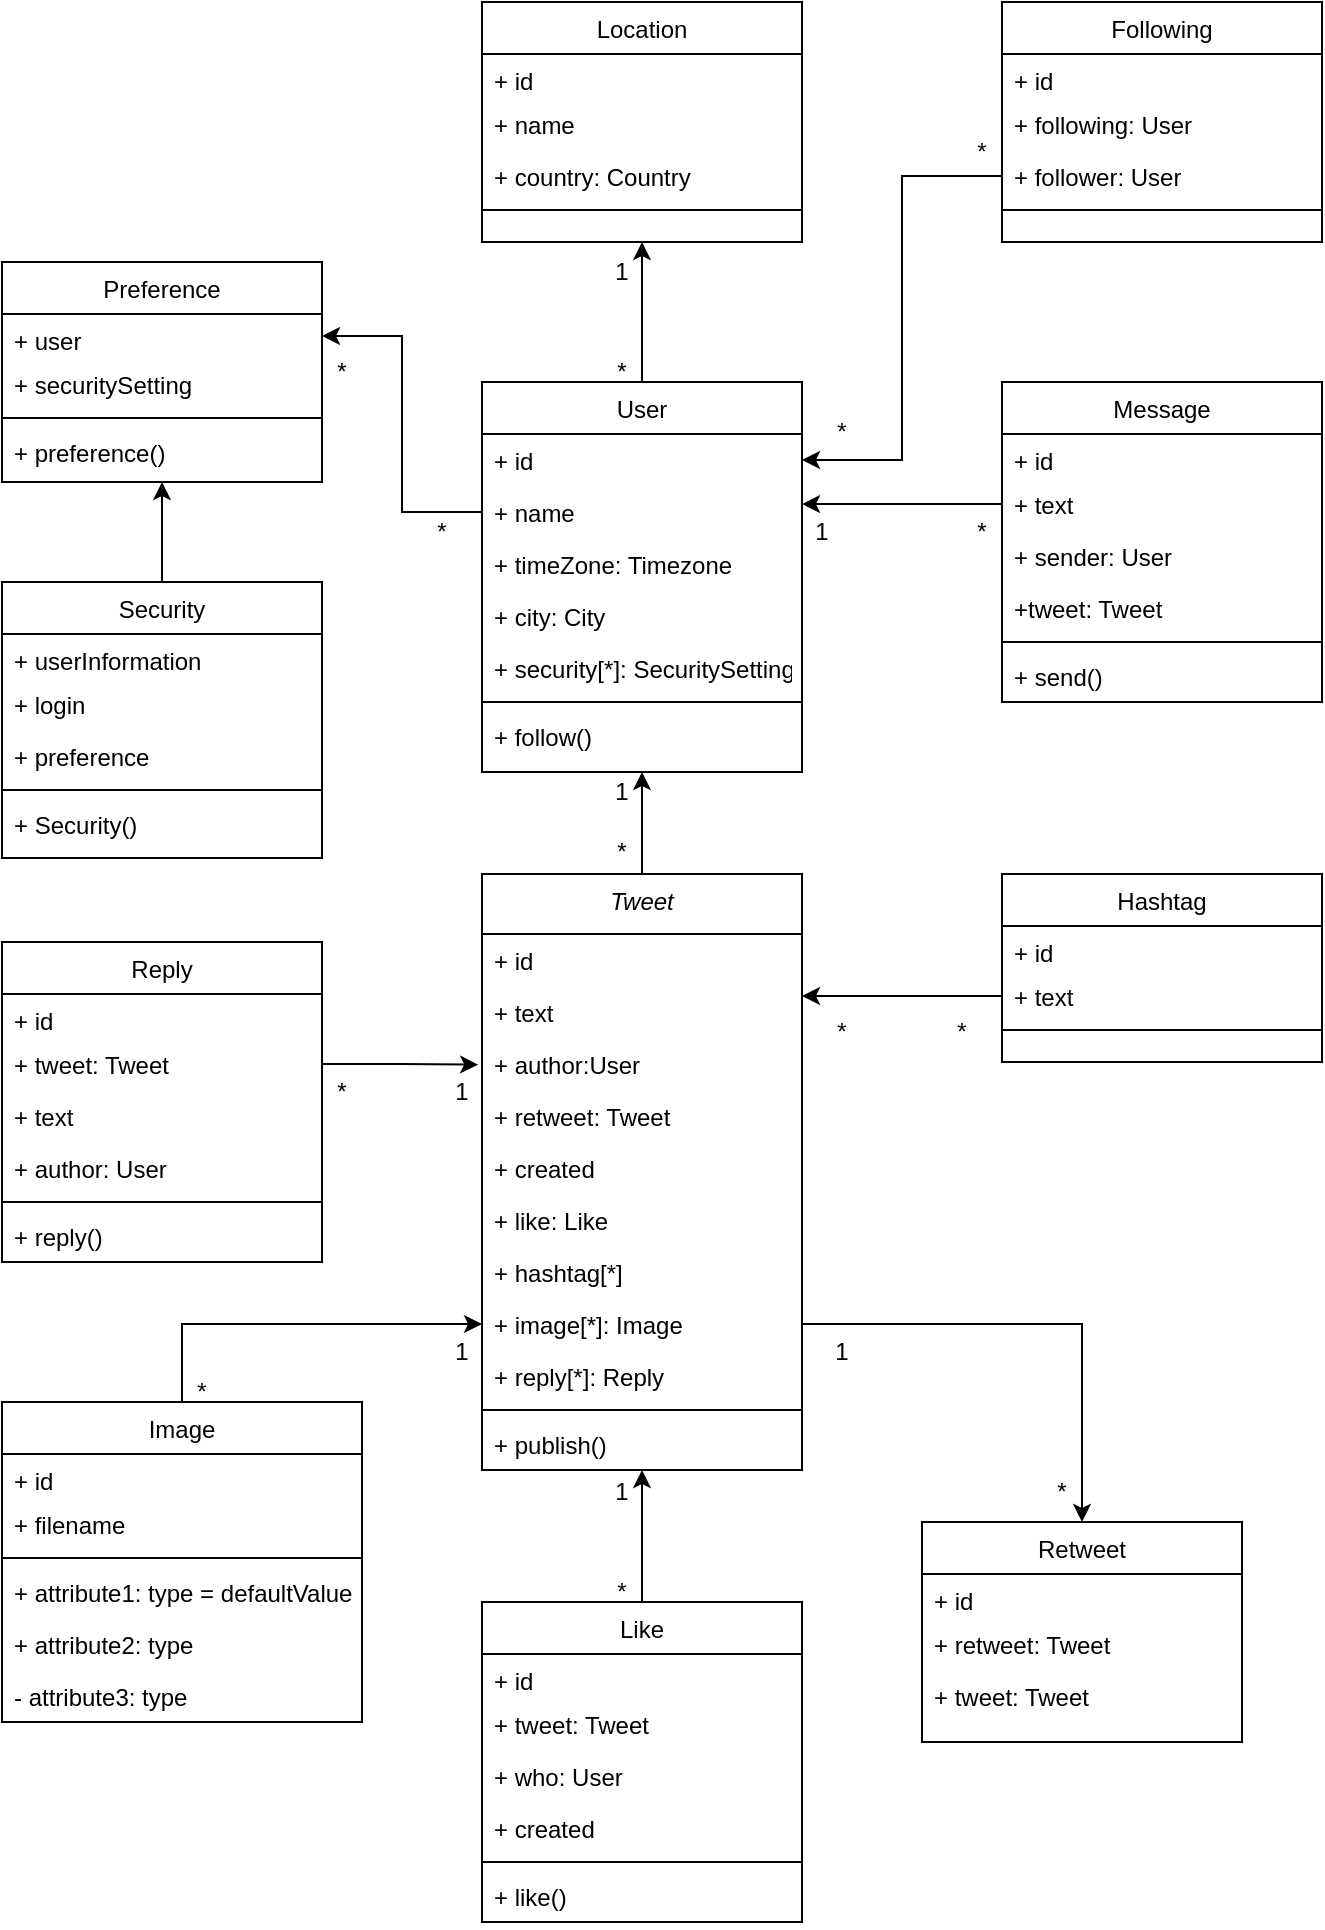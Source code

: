 <mxfile version="21.1.2" type="device">
  <diagram id="C5RBs43oDa-KdzZeNtuy" name="Page-1">
    <mxGraphModel dx="1232" dy="1187" grid="1" gridSize="10" guides="1" tooltips="1" connect="1" arrows="1" fold="1" page="1" pageScale="1" pageWidth="827" pageHeight="1169" math="0" shadow="0">
      <root>
        <mxCell id="WIyWlLk6GJQsqaUBKTNV-0" />
        <mxCell id="WIyWlLk6GJQsqaUBKTNV-1" parent="WIyWlLk6GJQsqaUBKTNV-0" />
        <mxCell id="5yYqXXf3GBXcHIRcyb47-13" style="edgeStyle=orthogonalEdgeStyle;rounded=0;orthogonalLoop=1;jettySize=auto;html=1;exitX=0.5;exitY=0;exitDx=0;exitDy=0;entryX=0.5;entryY=1;entryDx=0;entryDy=0;" edge="1" parent="WIyWlLk6GJQsqaUBKTNV-1" source="zkfFHV4jXpPFQw0GAbJ--0" target="zkfFHV4jXpPFQw0GAbJ--17">
          <mxGeometry relative="1" as="geometry" />
        </mxCell>
        <mxCell id="zkfFHV4jXpPFQw0GAbJ--0" value="Tweet" style="swimlane;fontStyle=2;align=center;verticalAlign=top;childLayout=stackLayout;horizontal=1;startSize=30;horizontalStack=0;resizeParent=1;resizeLast=0;collapsible=1;marginBottom=0;rounded=0;shadow=0;strokeWidth=1;" parent="WIyWlLk6GJQsqaUBKTNV-1" vertex="1">
          <mxGeometry x="330" y="436" width="160" height="298" as="geometry">
            <mxRectangle x="230" y="140" width="160" height="26" as="alternateBounds" />
          </mxGeometry>
        </mxCell>
        <mxCell id="zkfFHV4jXpPFQw0GAbJ--1" value="+ id" style="text;align=left;verticalAlign=top;spacingLeft=4;spacingRight=4;overflow=hidden;rotatable=0;points=[[0,0.5],[1,0.5]];portConstraint=eastwest;" parent="zkfFHV4jXpPFQw0GAbJ--0" vertex="1">
          <mxGeometry y="30" width="160" height="26" as="geometry" />
        </mxCell>
        <mxCell id="zkfFHV4jXpPFQw0GAbJ--2" value="+ text" style="text;align=left;verticalAlign=top;spacingLeft=4;spacingRight=4;overflow=hidden;rotatable=0;points=[[0,0.5],[1,0.5]];portConstraint=eastwest;rounded=0;shadow=0;html=0;" parent="zkfFHV4jXpPFQw0GAbJ--0" vertex="1">
          <mxGeometry y="56" width="160" height="26" as="geometry" />
        </mxCell>
        <mxCell id="zkfFHV4jXpPFQw0GAbJ--3" value="+ author:User" style="text;align=left;verticalAlign=top;spacingLeft=4;spacingRight=4;overflow=hidden;rotatable=0;points=[[0,0.5],[1,0.5]];portConstraint=eastwest;rounded=0;shadow=0;html=0;" parent="zkfFHV4jXpPFQw0GAbJ--0" vertex="1">
          <mxGeometry y="82" width="160" height="26" as="geometry" />
        </mxCell>
        <mxCell id="zkfFHV4jXpPFQw0GAbJ--5" value="+ retweet: Tweet" style="text;align=left;verticalAlign=top;spacingLeft=4;spacingRight=4;overflow=hidden;rotatable=0;points=[[0,0.5],[1,0.5]];portConstraint=eastwest;" parent="zkfFHV4jXpPFQw0GAbJ--0" vertex="1">
          <mxGeometry y="108" width="160" height="26" as="geometry" />
        </mxCell>
        <mxCell id="5yYqXXf3GBXcHIRcyb47-4" value="+ created" style="text;align=left;verticalAlign=top;spacingLeft=4;spacingRight=4;overflow=hidden;rotatable=0;points=[[0,0.5],[1,0.5]];portConstraint=eastwest;" vertex="1" parent="zkfFHV4jXpPFQw0GAbJ--0">
          <mxGeometry y="134" width="160" height="26" as="geometry" />
        </mxCell>
        <mxCell id="5yYqXXf3GBXcHIRcyb47-5" value="+ like: Like" style="text;align=left;verticalAlign=top;spacingLeft=4;spacingRight=4;overflow=hidden;rotatable=0;points=[[0,0.5],[1,0.5]];portConstraint=eastwest;" vertex="1" parent="zkfFHV4jXpPFQw0GAbJ--0">
          <mxGeometry y="160" width="160" height="26" as="geometry" />
        </mxCell>
        <mxCell id="5yYqXXf3GBXcHIRcyb47-6" value="+ hashtag[*]" style="text;align=left;verticalAlign=top;spacingLeft=4;spacingRight=4;overflow=hidden;rotatable=0;points=[[0,0.5],[1,0.5]];portConstraint=eastwest;" vertex="1" parent="zkfFHV4jXpPFQw0GAbJ--0">
          <mxGeometry y="186" width="160" height="26" as="geometry" />
        </mxCell>
        <mxCell id="5yYqXXf3GBXcHIRcyb47-7" value="+ image[*]: Image" style="text;align=left;verticalAlign=top;spacingLeft=4;spacingRight=4;overflow=hidden;rotatable=0;points=[[0,0.5],[1,0.5]];portConstraint=eastwest;" vertex="1" parent="zkfFHV4jXpPFQw0GAbJ--0">
          <mxGeometry y="212" width="160" height="26" as="geometry" />
        </mxCell>
        <mxCell id="5yYqXXf3GBXcHIRcyb47-8" value="+ reply[*]: Reply" style="text;align=left;verticalAlign=top;spacingLeft=4;spacingRight=4;overflow=hidden;rotatable=0;points=[[0,0.5],[1,0.5]];portConstraint=eastwest;" vertex="1" parent="zkfFHV4jXpPFQw0GAbJ--0">
          <mxGeometry y="238" width="160" height="26" as="geometry" />
        </mxCell>
        <mxCell id="zkfFHV4jXpPFQw0GAbJ--4" value="" style="line;html=1;strokeWidth=1;align=left;verticalAlign=middle;spacingTop=-1;spacingLeft=3;spacingRight=3;rotatable=0;labelPosition=right;points=[];portConstraint=eastwest;" parent="zkfFHV4jXpPFQw0GAbJ--0" vertex="1">
          <mxGeometry y="264" width="160" height="8" as="geometry" />
        </mxCell>
        <mxCell id="5yYqXXf3GBXcHIRcyb47-9" value="+ publish()&#xa;" style="text;align=left;verticalAlign=top;spacingLeft=4;spacingRight=4;overflow=hidden;rotatable=0;points=[[0,0.5],[1,0.5]];portConstraint=eastwest;" vertex="1" parent="zkfFHV4jXpPFQw0GAbJ--0">
          <mxGeometry y="272" width="160" height="26" as="geometry" />
        </mxCell>
        <mxCell id="zkfFHV4jXpPFQw0GAbJ--6" value="Following" style="swimlane;fontStyle=0;align=center;verticalAlign=top;childLayout=stackLayout;horizontal=1;startSize=26;horizontalStack=0;resizeParent=1;resizeLast=0;collapsible=1;marginBottom=0;rounded=0;shadow=0;strokeWidth=1;" parent="WIyWlLk6GJQsqaUBKTNV-1" vertex="1">
          <mxGeometry x="590" width="160" height="120" as="geometry">
            <mxRectangle x="130" y="380" width="160" height="26" as="alternateBounds" />
          </mxGeometry>
        </mxCell>
        <mxCell id="zkfFHV4jXpPFQw0GAbJ--7" value="+ id" style="text;align=left;verticalAlign=top;spacingLeft=4;spacingRight=4;overflow=hidden;rotatable=0;points=[[0,0.5],[1,0.5]];portConstraint=eastwest;" parent="zkfFHV4jXpPFQw0GAbJ--6" vertex="1">
          <mxGeometry y="26" width="160" height="22" as="geometry" />
        </mxCell>
        <mxCell id="zkfFHV4jXpPFQw0GAbJ--8" value="+ following: User" style="text;align=left;verticalAlign=top;spacingLeft=4;spacingRight=4;overflow=hidden;rotatable=0;points=[[0,0.5],[1,0.5]];portConstraint=eastwest;rounded=0;shadow=0;html=0;" parent="zkfFHV4jXpPFQw0GAbJ--6" vertex="1">
          <mxGeometry y="48" width="160" height="26" as="geometry" />
        </mxCell>
        <mxCell id="zkfFHV4jXpPFQw0GAbJ--10" value="+ follower: User" style="text;align=left;verticalAlign=top;spacingLeft=4;spacingRight=4;overflow=hidden;rotatable=0;points=[[0,0.5],[1,0.5]];portConstraint=eastwest;fontStyle=0" parent="zkfFHV4jXpPFQw0GAbJ--6" vertex="1">
          <mxGeometry y="74" width="160" height="26" as="geometry" />
        </mxCell>
        <mxCell id="zkfFHV4jXpPFQw0GAbJ--9" value="" style="line;html=1;strokeWidth=1;align=left;verticalAlign=middle;spacingTop=-1;spacingLeft=3;spacingRight=3;rotatable=0;labelPosition=right;points=[];portConstraint=eastwest;" parent="zkfFHV4jXpPFQw0GAbJ--6" vertex="1">
          <mxGeometry y="100" width="160" height="8" as="geometry" />
        </mxCell>
        <mxCell id="5yYqXXf3GBXcHIRcyb47-88" style="edgeStyle=orthogonalEdgeStyle;rounded=0;orthogonalLoop=1;jettySize=auto;html=1;exitX=0.5;exitY=0;exitDx=0;exitDy=0;entryX=0.5;entryY=1;entryDx=0;entryDy=0;" edge="1" parent="WIyWlLk6GJQsqaUBKTNV-1" source="zkfFHV4jXpPFQw0GAbJ--17" target="5yYqXXf3GBXcHIRcyb47-82">
          <mxGeometry relative="1" as="geometry" />
        </mxCell>
        <mxCell id="zkfFHV4jXpPFQw0GAbJ--17" value="User" style="swimlane;fontStyle=0;align=center;verticalAlign=top;childLayout=stackLayout;horizontal=1;startSize=26;horizontalStack=0;resizeParent=1;resizeLast=0;collapsible=1;marginBottom=0;rounded=0;shadow=0;strokeWidth=1;" parent="WIyWlLk6GJQsqaUBKTNV-1" vertex="1">
          <mxGeometry x="330" y="190" width="160" height="195" as="geometry">
            <mxRectangle x="550" y="140" width="160" height="26" as="alternateBounds" />
          </mxGeometry>
        </mxCell>
        <mxCell id="zkfFHV4jXpPFQw0GAbJ--18" value="+ id" style="text;align=left;verticalAlign=top;spacingLeft=4;spacingRight=4;overflow=hidden;rotatable=0;points=[[0,0.5],[1,0.5]];portConstraint=eastwest;" parent="zkfFHV4jXpPFQw0GAbJ--17" vertex="1">
          <mxGeometry y="26" width="160" height="26" as="geometry" />
        </mxCell>
        <mxCell id="zkfFHV4jXpPFQw0GAbJ--19" value="+ name" style="text;align=left;verticalAlign=top;spacingLeft=4;spacingRight=4;overflow=hidden;rotatable=0;points=[[0,0.5],[1,0.5]];portConstraint=eastwest;rounded=0;shadow=0;html=0;" parent="zkfFHV4jXpPFQw0GAbJ--17" vertex="1">
          <mxGeometry y="52" width="160" height="26" as="geometry" />
        </mxCell>
        <mxCell id="zkfFHV4jXpPFQw0GAbJ--20" value="+ timeZone: Timezone" style="text;align=left;verticalAlign=top;spacingLeft=4;spacingRight=4;overflow=hidden;rotatable=0;points=[[0,0.5],[1,0.5]];portConstraint=eastwest;rounded=0;shadow=0;html=0;" parent="zkfFHV4jXpPFQw0GAbJ--17" vertex="1">
          <mxGeometry y="78" width="160" height="26" as="geometry" />
        </mxCell>
        <mxCell id="zkfFHV4jXpPFQw0GAbJ--21" value="+ city: City" style="text;align=left;verticalAlign=top;spacingLeft=4;spacingRight=4;overflow=hidden;rotatable=0;points=[[0,0.5],[1,0.5]];portConstraint=eastwest;rounded=0;shadow=0;html=0;" parent="zkfFHV4jXpPFQw0GAbJ--17" vertex="1">
          <mxGeometry y="104" width="160" height="26" as="geometry" />
        </mxCell>
        <mxCell id="zkfFHV4jXpPFQw0GAbJ--22" value="+ security[*]: SecuritySetting" style="text;align=left;verticalAlign=top;spacingLeft=4;spacingRight=4;overflow=hidden;rotatable=0;points=[[0,0.5],[1,0.5]];portConstraint=eastwest;rounded=0;shadow=0;html=0;" parent="zkfFHV4jXpPFQw0GAbJ--17" vertex="1">
          <mxGeometry y="130" width="160" height="26" as="geometry" />
        </mxCell>
        <mxCell id="zkfFHV4jXpPFQw0GAbJ--23" value="" style="line;html=1;strokeWidth=1;align=left;verticalAlign=middle;spacingTop=-1;spacingLeft=3;spacingRight=3;rotatable=0;labelPosition=right;points=[];portConstraint=eastwest;" parent="zkfFHV4jXpPFQw0GAbJ--17" vertex="1">
          <mxGeometry y="156" width="160" height="8" as="geometry" />
        </mxCell>
        <mxCell id="zkfFHV4jXpPFQw0GAbJ--25" value="+ follow()" style="text;align=left;verticalAlign=top;spacingLeft=4;spacingRight=4;overflow=hidden;rotatable=0;points=[[0,0.5],[1,0.5]];portConstraint=eastwest;" parent="zkfFHV4jXpPFQw0GAbJ--17" vertex="1">
          <mxGeometry y="164" width="160" height="26" as="geometry" />
        </mxCell>
        <mxCell id="5yYqXXf3GBXcHIRcyb47-11" value="*" style="text;html=1;strokeColor=none;fillColor=none;align=center;verticalAlign=middle;whiteSpace=wrap;rounded=0;" vertex="1" parent="WIyWlLk6GJQsqaUBKTNV-1">
          <mxGeometry x="370" y="410" width="60" height="30" as="geometry" />
        </mxCell>
        <mxCell id="5yYqXXf3GBXcHIRcyb47-12" value="1" style="text;html=1;strokeColor=none;fillColor=none;align=center;verticalAlign=middle;whiteSpace=wrap;rounded=0;" vertex="1" parent="WIyWlLk6GJQsqaUBKTNV-1">
          <mxGeometry x="370" y="380" width="60" height="30" as="geometry" />
        </mxCell>
        <mxCell id="5yYqXXf3GBXcHIRcyb47-15" value="Retweet" style="swimlane;fontStyle=0;align=center;verticalAlign=top;childLayout=stackLayout;horizontal=1;startSize=26;horizontalStack=0;resizeParent=1;resizeLast=0;collapsible=1;marginBottom=0;rounded=0;shadow=0;strokeWidth=1;" vertex="1" parent="WIyWlLk6GJQsqaUBKTNV-1">
          <mxGeometry x="550" y="760" width="160" height="110" as="geometry">
            <mxRectangle x="560" y="810" width="160" height="26" as="alternateBounds" />
          </mxGeometry>
        </mxCell>
        <mxCell id="5yYqXXf3GBXcHIRcyb47-16" value="+ id" style="text;align=left;verticalAlign=top;spacingLeft=4;spacingRight=4;overflow=hidden;rotatable=0;points=[[0,0.5],[1,0.5]];portConstraint=eastwest;" vertex="1" parent="5yYqXXf3GBXcHIRcyb47-15">
          <mxGeometry y="26" width="160" height="22" as="geometry" />
        </mxCell>
        <mxCell id="5yYqXXf3GBXcHIRcyb47-17" value="+ retweet: Tweet" style="text;align=left;verticalAlign=top;spacingLeft=4;spacingRight=4;overflow=hidden;rotatable=0;points=[[0,0.5],[1,0.5]];portConstraint=eastwest;rounded=0;shadow=0;html=0;" vertex="1" parent="5yYqXXf3GBXcHIRcyb47-15">
          <mxGeometry y="48" width="160" height="26" as="geometry" />
        </mxCell>
        <mxCell id="5yYqXXf3GBXcHIRcyb47-20" value="+ tweet: Tweet" style="text;align=left;verticalAlign=top;spacingLeft=4;spacingRight=4;overflow=hidden;rotatable=0;points=[[0,0.5],[1,0.5]];portConstraint=eastwest;" vertex="1" parent="5yYqXXf3GBXcHIRcyb47-15">
          <mxGeometry y="74" width="160" height="26" as="geometry" />
        </mxCell>
        <mxCell id="5yYqXXf3GBXcHIRcyb47-21" style="edgeStyle=orthogonalEdgeStyle;rounded=0;orthogonalLoop=1;jettySize=auto;html=1;exitX=1;exitY=0.5;exitDx=0;exitDy=0;entryX=0.5;entryY=0;entryDx=0;entryDy=0;" edge="1" parent="WIyWlLk6GJQsqaUBKTNV-1" source="5yYqXXf3GBXcHIRcyb47-7" target="5yYqXXf3GBXcHIRcyb47-15">
          <mxGeometry relative="1" as="geometry" />
        </mxCell>
        <mxCell id="5yYqXXf3GBXcHIRcyb47-22" value="*" style="text;html=1;strokeColor=none;fillColor=none;align=center;verticalAlign=middle;whiteSpace=wrap;rounded=0;" vertex="1" parent="WIyWlLk6GJQsqaUBKTNV-1">
          <mxGeometry x="590" y="730" width="60" height="30" as="geometry" />
        </mxCell>
        <mxCell id="5yYqXXf3GBXcHIRcyb47-24" value="1" style="text;html=1;strokeColor=none;fillColor=none;align=center;verticalAlign=middle;whiteSpace=wrap;rounded=0;" vertex="1" parent="WIyWlLk6GJQsqaUBKTNV-1">
          <mxGeometry x="480" y="660" width="60" height="30" as="geometry" />
        </mxCell>
        <mxCell id="5yYqXXf3GBXcHIRcyb47-25" value="Preference" style="swimlane;fontStyle=0;align=center;verticalAlign=top;childLayout=stackLayout;horizontal=1;startSize=26;horizontalStack=0;resizeParent=1;resizeLast=0;collapsible=1;marginBottom=0;rounded=0;shadow=0;strokeWidth=1;" vertex="1" parent="WIyWlLk6GJQsqaUBKTNV-1">
          <mxGeometry x="90" y="130" width="160" height="110" as="geometry">
            <mxRectangle x="130" y="380" width="160" height="26" as="alternateBounds" />
          </mxGeometry>
        </mxCell>
        <mxCell id="5yYqXXf3GBXcHIRcyb47-26" value="+ user" style="text;align=left;verticalAlign=top;spacingLeft=4;spacingRight=4;overflow=hidden;rotatable=0;points=[[0,0.5],[1,0.5]];portConstraint=eastwest;" vertex="1" parent="5yYqXXf3GBXcHIRcyb47-25">
          <mxGeometry y="26" width="160" height="22" as="geometry" />
        </mxCell>
        <mxCell id="5yYqXXf3GBXcHIRcyb47-27" value="+ securitySetting" style="text;align=left;verticalAlign=top;spacingLeft=4;spacingRight=4;overflow=hidden;rotatable=0;points=[[0,0.5],[1,0.5]];portConstraint=eastwest;rounded=0;shadow=0;html=0;" vertex="1" parent="5yYqXXf3GBXcHIRcyb47-25">
          <mxGeometry y="48" width="160" height="26" as="geometry" />
        </mxCell>
        <mxCell id="5yYqXXf3GBXcHIRcyb47-28" value="" style="line;html=1;strokeWidth=1;align=left;verticalAlign=middle;spacingTop=-1;spacingLeft=3;spacingRight=3;rotatable=0;labelPosition=right;points=[];portConstraint=eastwest;" vertex="1" parent="5yYqXXf3GBXcHIRcyb47-25">
          <mxGeometry y="74" width="160" height="8" as="geometry" />
        </mxCell>
        <mxCell id="5yYqXXf3GBXcHIRcyb47-30" value="+ preference()" style="text;align=left;verticalAlign=top;spacingLeft=4;spacingRight=4;overflow=hidden;rotatable=0;points=[[0,0.5],[1,0.5]];portConstraint=eastwest;" vertex="1" parent="5yYqXXf3GBXcHIRcyb47-25">
          <mxGeometry y="82" width="160" height="26" as="geometry" />
        </mxCell>
        <mxCell id="5yYqXXf3GBXcHIRcyb47-31" style="edgeStyle=orthogonalEdgeStyle;rounded=0;orthogonalLoop=1;jettySize=auto;html=1;exitX=0;exitY=0.5;exitDx=0;exitDy=0;entryX=1;entryY=0.5;entryDx=0;entryDy=0;" edge="1" parent="WIyWlLk6GJQsqaUBKTNV-1" source="zkfFHV4jXpPFQw0GAbJ--19" target="5yYqXXf3GBXcHIRcyb47-26">
          <mxGeometry relative="1" as="geometry" />
        </mxCell>
        <mxCell id="5yYqXXf3GBXcHIRcyb47-32" value="*" style="text;html=1;strokeColor=none;fillColor=none;align=center;verticalAlign=middle;whiteSpace=wrap;rounded=0;" vertex="1" parent="WIyWlLk6GJQsqaUBKTNV-1">
          <mxGeometry x="280" y="250" width="60" height="30" as="geometry" />
        </mxCell>
        <mxCell id="5yYqXXf3GBXcHIRcyb47-33" value="*" style="text;html=1;strokeColor=none;fillColor=none;align=center;verticalAlign=middle;whiteSpace=wrap;rounded=0;" vertex="1" parent="WIyWlLk6GJQsqaUBKTNV-1">
          <mxGeometry x="230" y="170" width="60" height="30" as="geometry" />
        </mxCell>
        <mxCell id="5yYqXXf3GBXcHIRcyb47-40" style="edgeStyle=orthogonalEdgeStyle;rounded=0;orthogonalLoop=1;jettySize=auto;html=1;exitX=0.5;exitY=0;exitDx=0;exitDy=0;entryX=0.5;entryY=1;entryDx=0;entryDy=0;" edge="1" parent="WIyWlLk6GJQsqaUBKTNV-1" source="5yYqXXf3GBXcHIRcyb47-34" target="5yYqXXf3GBXcHIRcyb47-25">
          <mxGeometry relative="1" as="geometry" />
        </mxCell>
        <mxCell id="5yYqXXf3GBXcHIRcyb47-34" value="Security" style="swimlane;fontStyle=0;align=center;verticalAlign=top;childLayout=stackLayout;horizontal=1;startSize=26;horizontalStack=0;resizeParent=1;resizeLast=0;collapsible=1;marginBottom=0;rounded=0;shadow=0;strokeWidth=1;" vertex="1" parent="WIyWlLk6GJQsqaUBKTNV-1">
          <mxGeometry x="90" y="290" width="160" height="138" as="geometry">
            <mxRectangle x="130" y="380" width="160" height="26" as="alternateBounds" />
          </mxGeometry>
        </mxCell>
        <mxCell id="5yYqXXf3GBXcHIRcyb47-35" value="+ userInformation" style="text;align=left;verticalAlign=top;spacingLeft=4;spacingRight=4;overflow=hidden;rotatable=0;points=[[0,0.5],[1,0.5]];portConstraint=eastwest;" vertex="1" parent="5yYqXXf3GBXcHIRcyb47-34">
          <mxGeometry y="26" width="160" height="22" as="geometry" />
        </mxCell>
        <mxCell id="5yYqXXf3GBXcHIRcyb47-36" value="+ login" style="text;align=left;verticalAlign=top;spacingLeft=4;spacingRight=4;overflow=hidden;rotatable=0;points=[[0,0.5],[1,0.5]];portConstraint=eastwest;rounded=0;shadow=0;html=0;" vertex="1" parent="5yYqXXf3GBXcHIRcyb47-34">
          <mxGeometry y="48" width="160" height="26" as="geometry" />
        </mxCell>
        <mxCell id="5yYqXXf3GBXcHIRcyb47-38" value="+ preference" style="text;align=left;verticalAlign=top;spacingLeft=4;spacingRight=4;overflow=hidden;rotatable=0;points=[[0,0.5],[1,0.5]];portConstraint=eastwest;fontStyle=0" vertex="1" parent="5yYqXXf3GBXcHIRcyb47-34">
          <mxGeometry y="74" width="160" height="26" as="geometry" />
        </mxCell>
        <mxCell id="5yYqXXf3GBXcHIRcyb47-37" value="" style="line;html=1;strokeWidth=1;align=left;verticalAlign=middle;spacingTop=-1;spacingLeft=3;spacingRight=3;rotatable=0;labelPosition=right;points=[];portConstraint=eastwest;" vertex="1" parent="5yYqXXf3GBXcHIRcyb47-34">
          <mxGeometry y="100" width="160" height="8" as="geometry" />
        </mxCell>
        <mxCell id="5yYqXXf3GBXcHIRcyb47-39" value="+ Security()" style="text;align=left;verticalAlign=top;spacingLeft=4;spacingRight=4;overflow=hidden;rotatable=0;points=[[0,0.5],[1,0.5]];portConstraint=eastwest;" vertex="1" parent="5yYqXXf3GBXcHIRcyb47-34">
          <mxGeometry y="108" width="160" height="26" as="geometry" />
        </mxCell>
        <mxCell id="5yYqXXf3GBXcHIRcyb47-41" value="Message" style="swimlane;fontStyle=0;align=center;verticalAlign=top;childLayout=stackLayout;horizontal=1;startSize=26;horizontalStack=0;resizeParent=1;resizeLast=0;collapsible=1;marginBottom=0;rounded=0;shadow=0;strokeWidth=1;" vertex="1" parent="WIyWlLk6GJQsqaUBKTNV-1">
          <mxGeometry x="590" y="190" width="160" height="160" as="geometry">
            <mxRectangle x="130" y="380" width="160" height="26" as="alternateBounds" />
          </mxGeometry>
        </mxCell>
        <mxCell id="5yYqXXf3GBXcHIRcyb47-42" value="+ id" style="text;align=left;verticalAlign=top;spacingLeft=4;spacingRight=4;overflow=hidden;rotatable=0;points=[[0,0.5],[1,0.5]];portConstraint=eastwest;" vertex="1" parent="5yYqXXf3GBXcHIRcyb47-41">
          <mxGeometry y="26" width="160" height="22" as="geometry" />
        </mxCell>
        <mxCell id="5yYqXXf3GBXcHIRcyb47-43" value="+ text" style="text;align=left;verticalAlign=top;spacingLeft=4;spacingRight=4;overflow=hidden;rotatable=0;points=[[0,0.5],[1,0.5]];portConstraint=eastwest;rounded=0;shadow=0;html=0;" vertex="1" parent="5yYqXXf3GBXcHIRcyb47-41">
          <mxGeometry y="48" width="160" height="26" as="geometry" />
        </mxCell>
        <mxCell id="5yYqXXf3GBXcHIRcyb47-45" value="+ sender: User" style="text;align=left;verticalAlign=top;spacingLeft=4;spacingRight=4;overflow=hidden;rotatable=0;points=[[0,0.5],[1,0.5]];portConstraint=eastwest;fontStyle=0" vertex="1" parent="5yYqXXf3GBXcHIRcyb47-41">
          <mxGeometry y="74" width="160" height="26" as="geometry" />
        </mxCell>
        <mxCell id="5yYqXXf3GBXcHIRcyb47-51" value="+tweet: Tweet" style="text;align=left;verticalAlign=top;spacingLeft=4;spacingRight=4;overflow=hidden;rotatable=0;points=[[0,0.5],[1,0.5]];portConstraint=eastwest;fontStyle=0" vertex="1" parent="5yYqXXf3GBXcHIRcyb47-41">
          <mxGeometry y="100" width="160" height="26" as="geometry" />
        </mxCell>
        <mxCell id="5yYqXXf3GBXcHIRcyb47-44" value="" style="line;html=1;strokeWidth=1;align=left;verticalAlign=middle;spacingTop=-1;spacingLeft=3;spacingRight=3;rotatable=0;labelPosition=right;points=[];portConstraint=eastwest;" vertex="1" parent="5yYqXXf3GBXcHIRcyb47-41">
          <mxGeometry y="126" width="160" height="8" as="geometry" />
        </mxCell>
        <mxCell id="5yYqXXf3GBXcHIRcyb47-46" value="+ send()" style="text;align=left;verticalAlign=top;spacingLeft=4;spacingRight=4;overflow=hidden;rotatable=0;points=[[0,0.5],[1,0.5]];portConstraint=eastwest;" vertex="1" parent="5yYqXXf3GBXcHIRcyb47-41">
          <mxGeometry y="134" width="160" height="26" as="geometry" />
        </mxCell>
        <mxCell id="5yYqXXf3GBXcHIRcyb47-48" style="edgeStyle=orthogonalEdgeStyle;rounded=0;orthogonalLoop=1;jettySize=auto;html=1;exitX=0;exitY=0.5;exitDx=0;exitDy=0;entryX=1;entryY=0.348;entryDx=0;entryDy=0;entryPerimeter=0;" edge="1" parent="WIyWlLk6GJQsqaUBKTNV-1" source="5yYqXXf3GBXcHIRcyb47-43" target="zkfFHV4jXpPFQw0GAbJ--19">
          <mxGeometry relative="1" as="geometry" />
        </mxCell>
        <mxCell id="5yYqXXf3GBXcHIRcyb47-49" value="1" style="text;html=1;strokeColor=none;fillColor=none;align=center;verticalAlign=middle;whiteSpace=wrap;rounded=0;" vertex="1" parent="WIyWlLk6GJQsqaUBKTNV-1">
          <mxGeometry x="470" y="250" width="60" height="30" as="geometry" />
        </mxCell>
        <mxCell id="5yYqXXf3GBXcHIRcyb47-50" value="*" style="text;html=1;strokeColor=none;fillColor=none;align=center;verticalAlign=middle;whiteSpace=wrap;rounded=0;" vertex="1" parent="WIyWlLk6GJQsqaUBKTNV-1">
          <mxGeometry x="550" y="250" width="60" height="30" as="geometry" />
        </mxCell>
        <mxCell id="5yYqXXf3GBXcHIRcyb47-52" value="Hashtag" style="swimlane;fontStyle=0;align=center;verticalAlign=top;childLayout=stackLayout;horizontal=1;startSize=26;horizontalStack=0;resizeParent=1;resizeLast=0;collapsible=1;marginBottom=0;rounded=0;shadow=0;strokeWidth=1;" vertex="1" parent="WIyWlLk6GJQsqaUBKTNV-1">
          <mxGeometry x="590" y="436" width="160" height="94" as="geometry">
            <mxRectangle x="130" y="380" width="160" height="26" as="alternateBounds" />
          </mxGeometry>
        </mxCell>
        <mxCell id="5yYqXXf3GBXcHIRcyb47-53" value="+ id" style="text;align=left;verticalAlign=top;spacingLeft=4;spacingRight=4;overflow=hidden;rotatable=0;points=[[0,0.5],[1,0.5]];portConstraint=eastwest;" vertex="1" parent="5yYqXXf3GBXcHIRcyb47-52">
          <mxGeometry y="26" width="160" height="22" as="geometry" />
        </mxCell>
        <mxCell id="5yYqXXf3GBXcHIRcyb47-54" value="+ text" style="text;align=left;verticalAlign=top;spacingLeft=4;spacingRight=4;overflow=hidden;rotatable=0;points=[[0,0.5],[1,0.5]];portConstraint=eastwest;rounded=0;shadow=0;html=0;" vertex="1" parent="5yYqXXf3GBXcHIRcyb47-52">
          <mxGeometry y="48" width="160" height="26" as="geometry" />
        </mxCell>
        <mxCell id="5yYqXXf3GBXcHIRcyb47-55" value="" style="line;html=1;strokeWidth=1;align=left;verticalAlign=middle;spacingTop=-1;spacingLeft=3;spacingRight=3;rotatable=0;labelPosition=right;points=[];portConstraint=eastwest;" vertex="1" parent="5yYqXXf3GBXcHIRcyb47-52">
          <mxGeometry y="74" width="160" height="8" as="geometry" />
        </mxCell>
        <mxCell id="5yYqXXf3GBXcHIRcyb47-58" style="edgeStyle=orthogonalEdgeStyle;rounded=0;orthogonalLoop=1;jettySize=auto;html=1;exitX=0;exitY=0.5;exitDx=0;exitDy=0;entryX=1;entryY=0.192;entryDx=0;entryDy=0;entryPerimeter=0;" edge="1" parent="WIyWlLk6GJQsqaUBKTNV-1" source="5yYqXXf3GBXcHIRcyb47-54" target="zkfFHV4jXpPFQw0GAbJ--2">
          <mxGeometry relative="1" as="geometry" />
        </mxCell>
        <mxCell id="5yYqXXf3GBXcHIRcyb47-60" value="*" style="text;html=1;strokeColor=none;fillColor=none;align=center;verticalAlign=middle;whiteSpace=wrap;rounded=0;" vertex="1" parent="WIyWlLk6GJQsqaUBKTNV-1">
          <mxGeometry x="540" y="500" width="60" height="30" as="geometry" />
        </mxCell>
        <mxCell id="5yYqXXf3GBXcHIRcyb47-61" value="*" style="text;html=1;strokeColor=none;fillColor=none;align=center;verticalAlign=middle;whiteSpace=wrap;rounded=0;" vertex="1" parent="WIyWlLk6GJQsqaUBKTNV-1">
          <mxGeometry x="480" y="500" width="60" height="30" as="geometry" />
        </mxCell>
        <mxCell id="5yYqXXf3GBXcHIRcyb47-62" value="Reply" style="swimlane;fontStyle=0;align=center;verticalAlign=top;childLayout=stackLayout;horizontal=1;startSize=26;horizontalStack=0;resizeParent=1;resizeLast=0;collapsible=1;marginBottom=0;rounded=0;shadow=0;strokeWidth=1;" vertex="1" parent="WIyWlLk6GJQsqaUBKTNV-1">
          <mxGeometry x="90" y="470" width="160" height="160" as="geometry">
            <mxRectangle x="130" y="380" width="160" height="26" as="alternateBounds" />
          </mxGeometry>
        </mxCell>
        <mxCell id="5yYqXXf3GBXcHIRcyb47-63" value="+ id" style="text;align=left;verticalAlign=top;spacingLeft=4;spacingRight=4;overflow=hidden;rotatable=0;points=[[0,0.5],[1,0.5]];portConstraint=eastwest;" vertex="1" parent="5yYqXXf3GBXcHIRcyb47-62">
          <mxGeometry y="26" width="160" height="22" as="geometry" />
        </mxCell>
        <mxCell id="5yYqXXf3GBXcHIRcyb47-64" value="+ tweet: Tweet" style="text;align=left;verticalAlign=top;spacingLeft=4;spacingRight=4;overflow=hidden;rotatable=0;points=[[0,0.5],[1,0.5]];portConstraint=eastwest;rounded=0;shadow=0;html=0;" vertex="1" parent="5yYqXXf3GBXcHIRcyb47-62">
          <mxGeometry y="48" width="160" height="26" as="geometry" />
        </mxCell>
        <mxCell id="5yYqXXf3GBXcHIRcyb47-66" value="+ text" style="text;align=left;verticalAlign=top;spacingLeft=4;spacingRight=4;overflow=hidden;rotatable=0;points=[[0,0.5],[1,0.5]];portConstraint=eastwest;fontStyle=0" vertex="1" parent="5yYqXXf3GBXcHIRcyb47-62">
          <mxGeometry y="74" width="160" height="26" as="geometry" />
        </mxCell>
        <mxCell id="5yYqXXf3GBXcHIRcyb47-71" value="+ author: User" style="text;align=left;verticalAlign=top;spacingLeft=4;spacingRight=4;overflow=hidden;rotatable=0;points=[[0,0.5],[1,0.5]];portConstraint=eastwest;fontStyle=0" vertex="1" parent="5yYqXXf3GBXcHIRcyb47-62">
          <mxGeometry y="100" width="160" height="26" as="geometry" />
        </mxCell>
        <mxCell id="5yYqXXf3GBXcHIRcyb47-65" value="" style="line;html=1;strokeWidth=1;align=left;verticalAlign=middle;spacingTop=-1;spacingLeft=3;spacingRight=3;rotatable=0;labelPosition=right;points=[];portConstraint=eastwest;" vertex="1" parent="5yYqXXf3GBXcHIRcyb47-62">
          <mxGeometry y="126" width="160" height="8" as="geometry" />
        </mxCell>
        <mxCell id="5yYqXXf3GBXcHIRcyb47-67" value="+ reply()" style="text;align=left;verticalAlign=top;spacingLeft=4;spacingRight=4;overflow=hidden;rotatable=0;points=[[0,0.5],[1,0.5]];portConstraint=eastwest;" vertex="1" parent="5yYqXXf3GBXcHIRcyb47-62">
          <mxGeometry y="134" width="160" height="26" as="geometry" />
        </mxCell>
        <mxCell id="5yYqXXf3GBXcHIRcyb47-68" style="edgeStyle=orthogonalEdgeStyle;rounded=0;orthogonalLoop=1;jettySize=auto;html=1;exitX=1;exitY=0.5;exitDx=0;exitDy=0;entryX=-0.012;entryY=0.513;entryDx=0;entryDy=0;entryPerimeter=0;" edge="1" parent="WIyWlLk6GJQsqaUBKTNV-1" source="5yYqXXf3GBXcHIRcyb47-64" target="zkfFHV4jXpPFQw0GAbJ--3">
          <mxGeometry relative="1" as="geometry" />
        </mxCell>
        <mxCell id="5yYqXXf3GBXcHIRcyb47-69" value="*" style="text;html=1;strokeColor=none;fillColor=none;align=center;verticalAlign=middle;whiteSpace=wrap;rounded=0;" vertex="1" parent="WIyWlLk6GJQsqaUBKTNV-1">
          <mxGeometry x="230" y="530" width="60" height="30" as="geometry" />
        </mxCell>
        <mxCell id="5yYqXXf3GBXcHIRcyb47-70" value="1" style="text;html=1;strokeColor=none;fillColor=none;align=center;verticalAlign=middle;whiteSpace=wrap;rounded=0;" vertex="1" parent="WIyWlLk6GJQsqaUBKTNV-1">
          <mxGeometry x="290" y="530" width="60" height="30" as="geometry" />
        </mxCell>
        <mxCell id="5yYqXXf3GBXcHIRcyb47-79" style="edgeStyle=orthogonalEdgeStyle;rounded=0;orthogonalLoop=1;jettySize=auto;html=1;exitX=0.5;exitY=0;exitDx=0;exitDy=0;entryX=0.5;entryY=1;entryDx=0;entryDy=0;" edge="1" parent="WIyWlLk6GJQsqaUBKTNV-1" source="5yYqXXf3GBXcHIRcyb47-72" target="zkfFHV4jXpPFQw0GAbJ--0">
          <mxGeometry relative="1" as="geometry" />
        </mxCell>
        <mxCell id="5yYqXXf3GBXcHIRcyb47-72" value="Like" style="swimlane;fontStyle=0;align=center;verticalAlign=top;childLayout=stackLayout;horizontal=1;startSize=26;horizontalStack=0;resizeParent=1;resizeLast=0;collapsible=1;marginBottom=0;rounded=0;shadow=0;strokeWidth=1;" vertex="1" parent="WIyWlLk6GJQsqaUBKTNV-1">
          <mxGeometry x="330" y="800" width="160" height="160" as="geometry">
            <mxRectangle x="130" y="380" width="160" height="26" as="alternateBounds" />
          </mxGeometry>
        </mxCell>
        <mxCell id="5yYqXXf3GBXcHIRcyb47-73" value="+ id" style="text;align=left;verticalAlign=top;spacingLeft=4;spacingRight=4;overflow=hidden;rotatable=0;points=[[0,0.5],[1,0.5]];portConstraint=eastwest;" vertex="1" parent="5yYqXXf3GBXcHIRcyb47-72">
          <mxGeometry y="26" width="160" height="22" as="geometry" />
        </mxCell>
        <mxCell id="5yYqXXf3GBXcHIRcyb47-74" value="+ tweet: Tweet&#xa;" style="text;align=left;verticalAlign=top;spacingLeft=4;spacingRight=4;overflow=hidden;rotatable=0;points=[[0,0.5],[1,0.5]];portConstraint=eastwest;rounded=0;shadow=0;html=0;" vertex="1" parent="5yYqXXf3GBXcHIRcyb47-72">
          <mxGeometry y="48" width="160" height="26" as="geometry" />
        </mxCell>
        <mxCell id="5yYqXXf3GBXcHIRcyb47-76" value="+ who: User" style="text;align=left;verticalAlign=top;spacingLeft=4;spacingRight=4;overflow=hidden;rotatable=0;points=[[0,0.5],[1,0.5]];portConstraint=eastwest;fontStyle=0" vertex="1" parent="5yYqXXf3GBXcHIRcyb47-72">
          <mxGeometry y="74" width="160" height="26" as="geometry" />
        </mxCell>
        <mxCell id="5yYqXXf3GBXcHIRcyb47-78" value="+ created" style="text;align=left;verticalAlign=top;spacingLeft=4;spacingRight=4;overflow=hidden;rotatable=0;points=[[0,0.5],[1,0.5]];portConstraint=eastwest;fontStyle=0" vertex="1" parent="5yYqXXf3GBXcHIRcyb47-72">
          <mxGeometry y="100" width="160" height="26" as="geometry" />
        </mxCell>
        <mxCell id="5yYqXXf3GBXcHIRcyb47-75" value="" style="line;html=1;strokeWidth=1;align=left;verticalAlign=middle;spacingTop=-1;spacingLeft=3;spacingRight=3;rotatable=0;labelPosition=right;points=[];portConstraint=eastwest;" vertex="1" parent="5yYqXXf3GBXcHIRcyb47-72">
          <mxGeometry y="126" width="160" height="8" as="geometry" />
        </mxCell>
        <mxCell id="5yYqXXf3GBXcHIRcyb47-77" value="+ like()" style="text;align=left;verticalAlign=top;spacingLeft=4;spacingRight=4;overflow=hidden;rotatable=0;points=[[0,0.5],[1,0.5]];portConstraint=eastwest;" vertex="1" parent="5yYqXXf3GBXcHIRcyb47-72">
          <mxGeometry y="134" width="160" height="26" as="geometry" />
        </mxCell>
        <mxCell id="5yYqXXf3GBXcHIRcyb47-80" value="1" style="text;html=1;strokeColor=none;fillColor=none;align=center;verticalAlign=middle;whiteSpace=wrap;rounded=0;" vertex="1" parent="WIyWlLk6GJQsqaUBKTNV-1">
          <mxGeometry x="370" y="730" width="60" height="30" as="geometry" />
        </mxCell>
        <mxCell id="5yYqXXf3GBXcHIRcyb47-81" value="*" style="text;html=1;strokeColor=none;fillColor=none;align=center;verticalAlign=middle;whiteSpace=wrap;rounded=0;" vertex="1" parent="WIyWlLk6GJQsqaUBKTNV-1">
          <mxGeometry x="370" y="780" width="60" height="30" as="geometry" />
        </mxCell>
        <mxCell id="5yYqXXf3GBXcHIRcyb47-82" value="Location" style="swimlane;fontStyle=0;align=center;verticalAlign=top;childLayout=stackLayout;horizontal=1;startSize=26;horizontalStack=0;resizeParent=1;resizeLast=0;collapsible=1;marginBottom=0;rounded=0;shadow=0;strokeWidth=1;" vertex="1" parent="WIyWlLk6GJQsqaUBKTNV-1">
          <mxGeometry x="330" width="160" height="120" as="geometry">
            <mxRectangle x="130" y="380" width="160" height="26" as="alternateBounds" />
          </mxGeometry>
        </mxCell>
        <mxCell id="5yYqXXf3GBXcHIRcyb47-83" value="+ id" style="text;align=left;verticalAlign=top;spacingLeft=4;spacingRight=4;overflow=hidden;rotatable=0;points=[[0,0.5],[1,0.5]];portConstraint=eastwest;" vertex="1" parent="5yYqXXf3GBXcHIRcyb47-82">
          <mxGeometry y="26" width="160" height="22" as="geometry" />
        </mxCell>
        <mxCell id="5yYqXXf3GBXcHIRcyb47-84" value="+ name" style="text;align=left;verticalAlign=top;spacingLeft=4;spacingRight=4;overflow=hidden;rotatable=0;points=[[0,0.5],[1,0.5]];portConstraint=eastwest;rounded=0;shadow=0;html=0;" vertex="1" parent="5yYqXXf3GBXcHIRcyb47-82">
          <mxGeometry y="48" width="160" height="26" as="geometry" />
        </mxCell>
        <mxCell id="5yYqXXf3GBXcHIRcyb47-86" value="+ country: Country" style="text;align=left;verticalAlign=top;spacingLeft=4;spacingRight=4;overflow=hidden;rotatable=0;points=[[0,0.5],[1,0.5]];portConstraint=eastwest;fontStyle=0" vertex="1" parent="5yYqXXf3GBXcHIRcyb47-82">
          <mxGeometry y="74" width="160" height="26" as="geometry" />
        </mxCell>
        <mxCell id="5yYqXXf3GBXcHIRcyb47-85" value="" style="line;html=1;strokeWidth=1;align=left;verticalAlign=middle;spacingTop=-1;spacingLeft=3;spacingRight=3;rotatable=0;labelPosition=right;points=[];portConstraint=eastwest;" vertex="1" parent="5yYqXXf3GBXcHIRcyb47-82">
          <mxGeometry y="100" width="160" height="8" as="geometry" />
        </mxCell>
        <mxCell id="5yYqXXf3GBXcHIRcyb47-89" value="*" style="text;html=1;strokeColor=none;fillColor=none;align=center;verticalAlign=middle;whiteSpace=wrap;rounded=0;" vertex="1" parent="WIyWlLk6GJQsqaUBKTNV-1">
          <mxGeometry x="370" y="170" width="60" height="30" as="geometry" />
        </mxCell>
        <mxCell id="5yYqXXf3GBXcHIRcyb47-90" value="1" style="text;html=1;strokeColor=none;fillColor=none;align=center;verticalAlign=middle;whiteSpace=wrap;rounded=0;" vertex="1" parent="WIyWlLk6GJQsqaUBKTNV-1">
          <mxGeometry x="370" y="120" width="60" height="30" as="geometry" />
        </mxCell>
        <mxCell id="5yYqXXf3GBXcHIRcyb47-100" style="edgeStyle=orthogonalEdgeStyle;rounded=0;orthogonalLoop=1;jettySize=auto;html=1;exitX=0.5;exitY=0;exitDx=0;exitDy=0;entryX=0;entryY=0.5;entryDx=0;entryDy=0;" edge="1" parent="WIyWlLk6GJQsqaUBKTNV-1" source="5yYqXXf3GBXcHIRcyb47-92" target="5yYqXXf3GBXcHIRcyb47-7">
          <mxGeometry relative="1" as="geometry" />
        </mxCell>
        <mxCell id="5yYqXXf3GBXcHIRcyb47-92" value="Image" style="swimlane;fontStyle=0;align=center;verticalAlign=top;childLayout=stackLayout;horizontal=1;startSize=26;horizontalStack=0;resizeParent=1;resizeLast=0;collapsible=1;marginBottom=0;rounded=0;shadow=0;strokeWidth=1;" vertex="1" parent="WIyWlLk6GJQsqaUBKTNV-1">
          <mxGeometry x="90" y="700" width="180" height="160" as="geometry">
            <mxRectangle x="130" y="380" width="160" height="26" as="alternateBounds" />
          </mxGeometry>
        </mxCell>
        <mxCell id="5yYqXXf3GBXcHIRcyb47-93" value="+ id" style="text;align=left;verticalAlign=top;spacingLeft=4;spacingRight=4;overflow=hidden;rotatable=0;points=[[0,0.5],[1,0.5]];portConstraint=eastwest;" vertex="1" parent="5yYqXXf3GBXcHIRcyb47-92">
          <mxGeometry y="26" width="180" height="22" as="geometry" />
        </mxCell>
        <mxCell id="5yYqXXf3GBXcHIRcyb47-94" value="+ filename" style="text;align=left;verticalAlign=top;spacingLeft=4;spacingRight=4;overflow=hidden;rotatable=0;points=[[0,0.5],[1,0.5]];portConstraint=eastwest;rounded=0;shadow=0;html=0;" vertex="1" parent="5yYqXXf3GBXcHIRcyb47-92">
          <mxGeometry y="48" width="180" height="26" as="geometry" />
        </mxCell>
        <mxCell id="5yYqXXf3GBXcHIRcyb47-95" value="" style="line;html=1;strokeWidth=1;align=left;verticalAlign=middle;spacingTop=-1;spacingLeft=3;spacingRight=3;rotatable=0;labelPosition=right;points=[];portConstraint=eastwest;" vertex="1" parent="5yYqXXf3GBXcHIRcyb47-92">
          <mxGeometry y="74" width="180" height="8" as="geometry" />
        </mxCell>
        <mxCell id="5yYqXXf3GBXcHIRcyb47-96" value="+ attribute1: type = defaultValue" style="text;align=left;verticalAlign=top;spacingLeft=4;spacingRight=4;overflow=hidden;rotatable=0;points=[[0,0.5],[1,0.5]];portConstraint=eastwest;fontStyle=0" vertex="1" parent="5yYqXXf3GBXcHIRcyb47-92">
          <mxGeometry y="82" width="180" height="26" as="geometry" />
        </mxCell>
        <mxCell id="5yYqXXf3GBXcHIRcyb47-97" value="+ attribute2: type" style="text;align=left;verticalAlign=top;spacingLeft=4;spacingRight=4;overflow=hidden;rotatable=0;points=[[0,0.5],[1,0.5]];portConstraint=eastwest;" vertex="1" parent="5yYqXXf3GBXcHIRcyb47-92">
          <mxGeometry y="108" width="180" height="26" as="geometry" />
        </mxCell>
        <mxCell id="5yYqXXf3GBXcHIRcyb47-98" value="- attribute3: type" style="text;align=left;verticalAlign=top;spacingLeft=4;spacingRight=4;overflow=hidden;rotatable=0;points=[[0,0.5],[1,0.5]];portConstraint=eastwest;" vertex="1" parent="5yYqXXf3GBXcHIRcyb47-92">
          <mxGeometry y="134" width="180" height="26" as="geometry" />
        </mxCell>
        <mxCell id="5yYqXXf3GBXcHIRcyb47-101" value="1" style="text;html=1;strokeColor=none;fillColor=none;align=center;verticalAlign=middle;whiteSpace=wrap;rounded=0;" vertex="1" parent="WIyWlLk6GJQsqaUBKTNV-1">
          <mxGeometry x="290" y="660" width="60" height="30" as="geometry" />
        </mxCell>
        <mxCell id="5yYqXXf3GBXcHIRcyb47-102" value="*" style="text;html=1;strokeColor=none;fillColor=none;align=center;verticalAlign=middle;whiteSpace=wrap;rounded=0;" vertex="1" parent="WIyWlLk6GJQsqaUBKTNV-1">
          <mxGeometry x="160" y="680" width="60" height="30" as="geometry" />
        </mxCell>
        <mxCell id="5yYqXXf3GBXcHIRcyb47-103" style="edgeStyle=orthogonalEdgeStyle;rounded=0;orthogonalLoop=1;jettySize=auto;html=1;exitX=0;exitY=0.5;exitDx=0;exitDy=0;entryX=1;entryY=0.5;entryDx=0;entryDy=0;" edge="1" parent="WIyWlLk6GJQsqaUBKTNV-1" source="zkfFHV4jXpPFQw0GAbJ--10" target="zkfFHV4jXpPFQw0GAbJ--18">
          <mxGeometry relative="1" as="geometry" />
        </mxCell>
        <mxCell id="5yYqXXf3GBXcHIRcyb47-104" value="*" style="text;html=1;strokeColor=none;fillColor=none;align=center;verticalAlign=middle;whiteSpace=wrap;rounded=0;" vertex="1" parent="WIyWlLk6GJQsqaUBKTNV-1">
          <mxGeometry x="550" y="60" width="60" height="30" as="geometry" />
        </mxCell>
        <mxCell id="5yYqXXf3GBXcHIRcyb47-105" value="*" style="text;html=1;strokeColor=none;fillColor=none;align=center;verticalAlign=middle;whiteSpace=wrap;rounded=0;" vertex="1" parent="WIyWlLk6GJQsqaUBKTNV-1">
          <mxGeometry x="480" y="200" width="60" height="30" as="geometry" />
        </mxCell>
      </root>
    </mxGraphModel>
  </diagram>
</mxfile>
